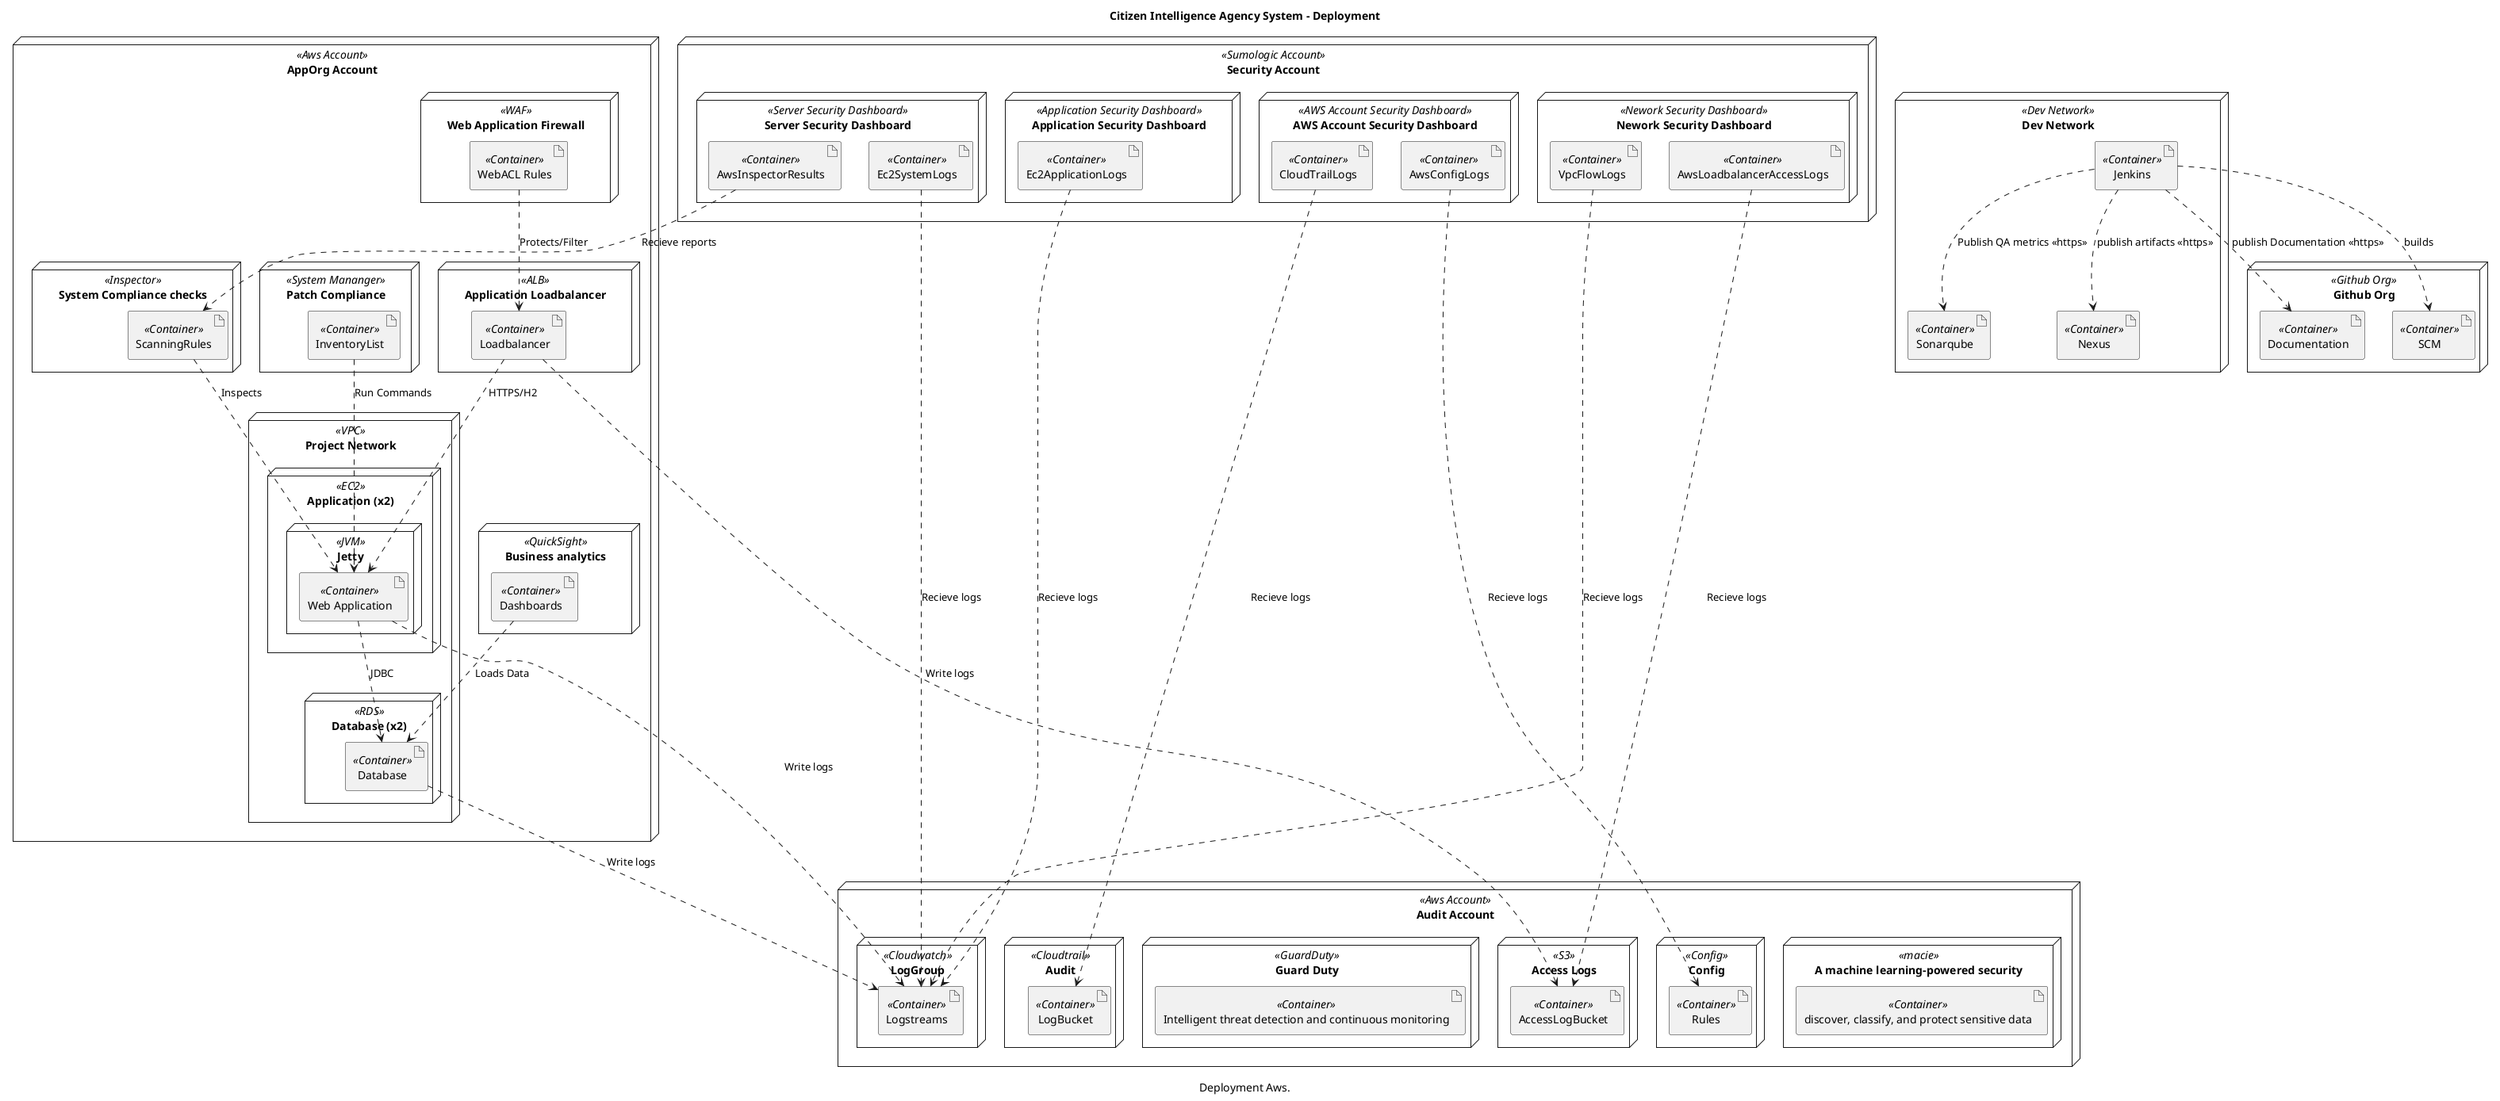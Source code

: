 @startuml
title Citizen Intelligence Agency System - Deployment
caption Deployment Aws.
node "AppOrg Account" <<Aws Account>> as 115 {
  node "Web Application Firewall" <<WAF>> as 117 {
    artifact "WebACL Rules" <<Container>> as 119
  }
  node "Application Loadbalancer" <<ALB>> as 155 {
    artifact "Loadbalancer" <<Container>> as 156
  }
  node "Patch Compliance" <<System Mananger>> as 129 {
    artifact "InventoryList" <<Container>> as 131
  }
  node "Business analytics" <<QuickSight>> as 133 {
    artifact "Dashboards" <<Container>> as 135
  }
  node "System Compliance checks" <<Inspector>> as 125 {
    artifact "ScanningRules" <<Container>> as 127
  }
  node "Project Network" <<VPC>> as 116 {
    node "Application (x2)" <<EC2>> as 160 {
      node "Jetty" <<JVM>> as 161 {
        artifact "Web Application" <<Container>> as 162
      }
    }
    node "Database (x2)" <<RDS>> as 168 {
      artifact "Database" <<Container>> as 169
    }
  }
}
node "Audit Account" <<Aws Account>> as 121 {
  node "A machine learning-powered security" <<macie>> as 140 {
    artifact "discover, classify, and protect sensitive data" <<Container>> as 142
  }
  node "Config" <<Config>> as 122 {
    artifact "Rules" <<Container>> as 124
  }
  node "Access Logs" <<S3>> as 151 {
    artifact "AccessLogBucket" <<Container>> as 153
  }
  node "Guard Duty" <<GuardDuty>> as 137 {
    artifact "Intelligent threat detection and continuous monitoring" <<Container>> as 139
  }
  node "Audit" <<Cloudtrail>> as 148 {
    artifact "LogBucket" <<Container>> as 150
  }
  node "LogGroup" <<Cloudwatch>> as 143 {
    artifact "Logstreams" <<Container>> as 145
  }
}
node "Dev Network" <<Dev Network>> as 179 {
  artifact "Sonarqube" <<Container>> as 183
  artifact "Nexus" <<Container>> as 181
  artifact "Jenkins" <<Container>> as 189
}
node "Github Org" <<Github Org>> as 174 {
  artifact "Documentation" <<Container>> as 178
  artifact "SCM" <<Container>> as 176
}
node "Security Account" <<Sumologic Account>> as 194 {
  node "Server Security Dashboard" <<Server Security Dashboard>> as 196 {
    artifact "AwsInspectorResults" <<Container>> as 221
    artifact "Ec2SystemLogs" <<Container>> as 213
  }
  node "Application Security Dashboard" <<Application Security Dashboard>> as 198 {
    artifact "Ec2ApplicationLogs" <<Container>> as 217
  }
  node "AWS Account Security Dashboard" <<AWS Account Security Dashboard>> as 197 {
    artifact "AwsConfigLogs" <<Container>> as 209
    artifact "CloudTrailLogs" <<Container>> as 205
  }
  node "Nework Security Dashboard" <<Nework Security Dashboard>> as 195 {
    artifact "VpcFlowLogs" <<Container>> as 201
    artifact "AwsLoadbalancerAccessLogs" <<Container>> as 225
  }
}
135 ..> 169 : Loads Data
213 ..> 145 : Recieve logs
201 ..> 145 : Recieve logs
189 ..> 178 : publish Documentation <<https>>
127 ..> 162 : Inspects
189 ..> 183 : Publish QA metrics <<https>>
162 ..> 145 : Write logs
209 ..> 124 : Recieve logs
189 ..> 181 : publish artifacts <<https>>
162 ..> 169 : JDBC
189 ..> 176 : builds
169 ..> 145 : Write logs
221 ..> 127 : Recieve reports
217 ..> 145 : Recieve logs
225 ..> 153 : Recieve logs
205 ..> 150 : Recieve logs
119 ..> 156 : Protects/Filter
156 ..> 162 : HTTPS/H2
131 ..> 162 : Run Commands
156 ..> 153 : Write logs
@enduml